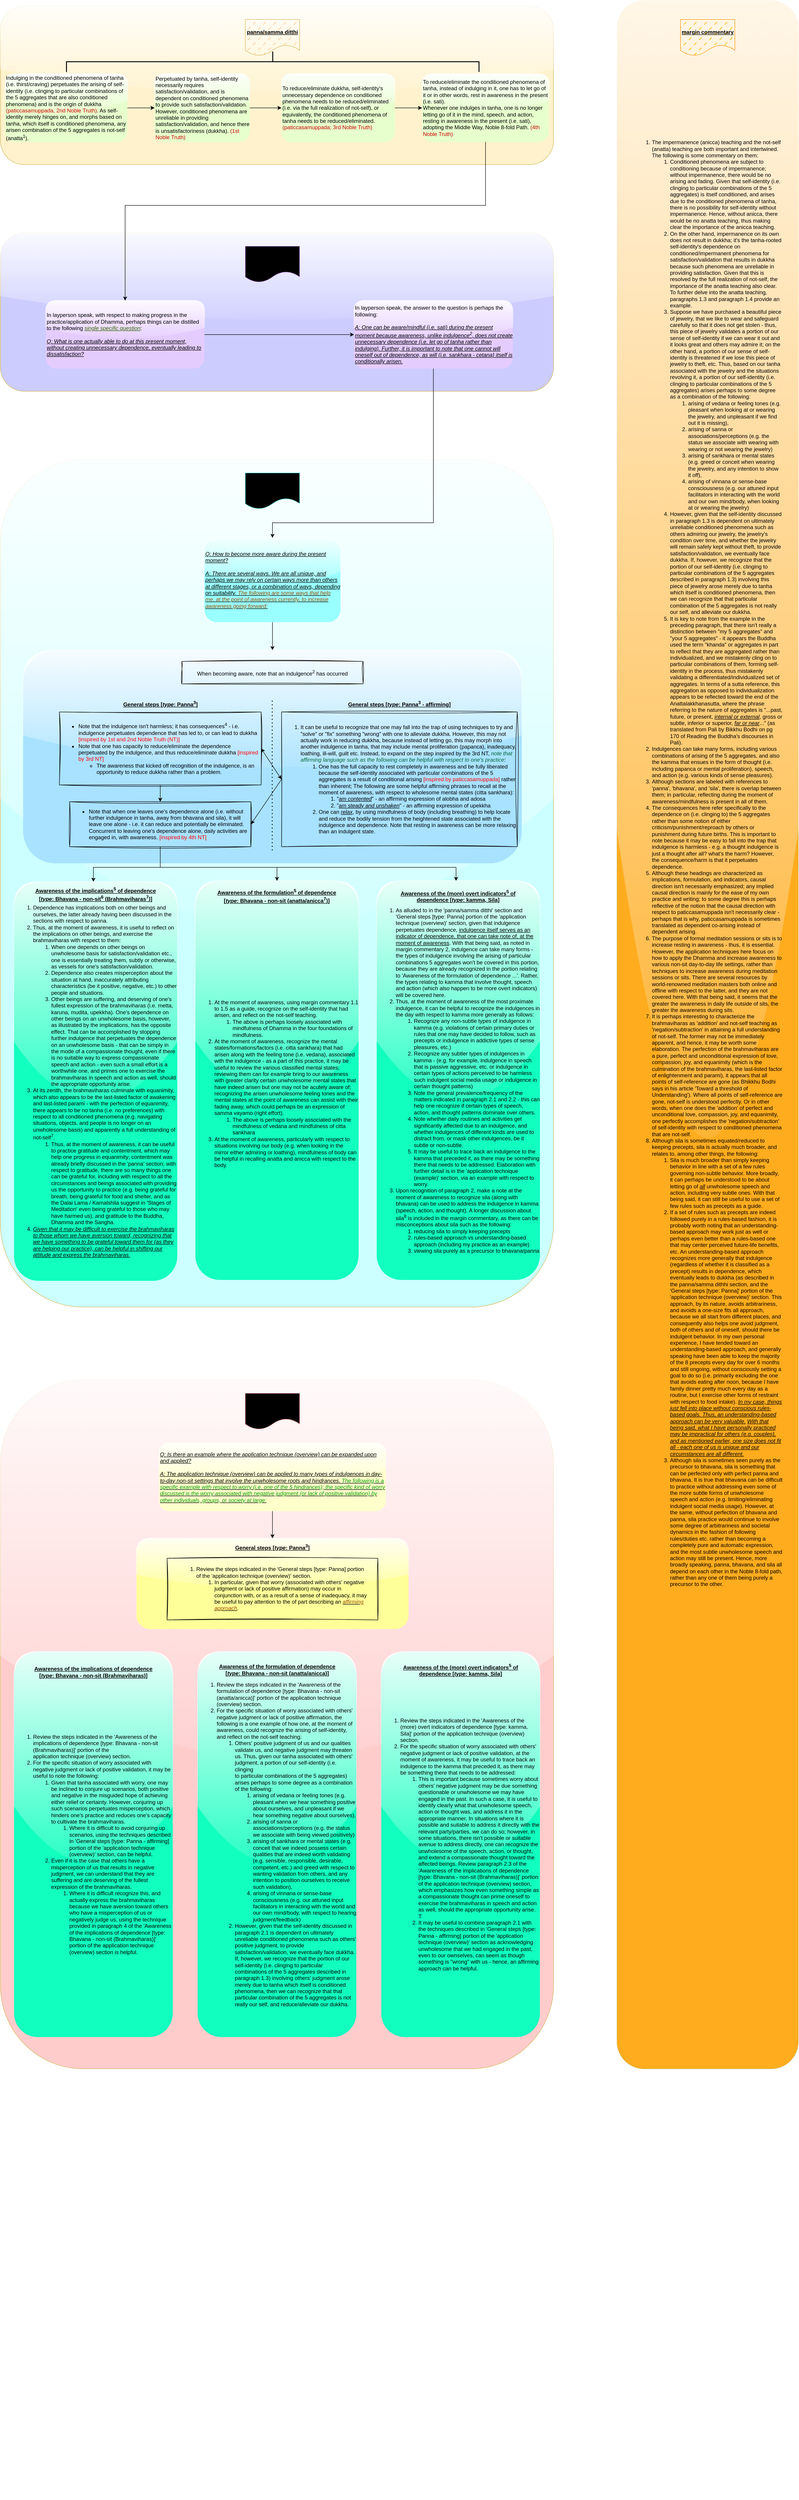 <mxfile version="26.0.16">
  <diagram name="Page-1" id="TuVlbN-ZKWJk66FvhOgv">
    <mxGraphModel dx="1346" dy="781" grid="1" gridSize="10" guides="1" tooltips="1" connect="1" arrows="1" fold="1" page="1" pageScale="1" pageWidth="1100" pageHeight="850" math="0" shadow="0">
      <root>
        <mxCell id="0" />
        <mxCell id="1" parent="0" />
        <mxCell id="vZPkmDc1HkCrlw_ce-yA-17" value="" style="group;fillColor=#fff2cc;strokeColor=#d6b656;rounded=1;glass=1;shadow=0;container=0;" parent="1" vertex="1" connectable="0">
          <mxGeometry y="50" width="1220" height="350" as="geometry" />
        </mxCell>
        <mxCell id="dFAU1SVFYO0GLhLQqhiY-29" value="" style="strokeWidth=2;html=1;shape=mxgraph.flowchart.annotation_2;align=left;labelPosition=right;pointerEvents=1;rotation=90;" parent="1" vertex="1">
          <mxGeometry x="578.13" y="-281.87" width="45" height="910" as="geometry" />
        </mxCell>
        <mxCell id="dFAU1SVFYO0GLhLQqhiY-46" value="&lt;b&gt;&lt;u&gt;panna/samma ditthi&lt;/u&gt;&lt;/b&gt;" style="shape=document;whiteSpace=wrap;html=1;boundedLbl=1;fillColor=#FFCC99;gradientColor=none;strokeColor=#d6b656;shadow=0;fillStyle=dashed;" parent="1" vertex="1">
          <mxGeometry x="540" y="80" width="120" height="80" as="geometry" />
        </mxCell>
        <mxCell id="dFAU1SVFYO0GLhLQqhiY-47" value="" style="group;fillColor=#CCCCFF;strokeColor=#d6b656;rounded=1;glass=1;shadow=0;container=0;" parent="1" vertex="1" connectable="0">
          <mxGeometry y="550" width="1220" height="350" as="geometry" />
        </mxCell>
        <mxCell id="dFAU1SVFYO0GLhLQqhiY-51" value="&lt;div&gt;&lt;b&gt;&lt;u&gt;application (overview)&lt;/u&gt;&lt;/b&gt;&lt;/div&gt;" style="shape=document;whiteSpace=wrap;html=1;boundedLbl=1;fillColor=light-dark(#E5CCFF,#5E3206);gradientColor=none;strokeColor=light-dark(#CC99FF,#6D5100);shadow=0;fillStyle=dashed;" parent="1" vertex="1">
          <mxGeometry x="540" y="580" width="120" height="80" as="geometry" />
        </mxCell>
        <mxCell id="dFAU1SVFYO0GLhLQqhiY-60" style="edgeStyle=orthogonalEdgeStyle;rounded=0;orthogonalLoop=1;jettySize=auto;html=1;entryX=0;entryY=0.5;entryDx=0;entryDy=0;" parent="1" source="dFAU1SVFYO0GLhLQqhiY-52" target="dFAU1SVFYO0GLhLQqhiY-53" edge="1">
          <mxGeometry relative="1" as="geometry" />
        </mxCell>
        <mxCell id="dFAU1SVFYO0GLhLQqhiY-52" value="&lt;div&gt;In layperson speak, with respect to making progress in the practice/application of Dhamma, perhaps things can be distilled to the following &lt;span style=&quot;color: rgb(51, 102, 0);&quot;&gt;&lt;u&gt;&lt;i&gt;single specific question&lt;/i&gt;&lt;/u&gt;&lt;/span&gt;: &lt;br&gt;&lt;/div&gt;&lt;div&gt;&lt;br&gt;&lt;/div&gt;&lt;u&gt;&lt;i&gt;Q: What is one actually able to do at this present moment, without creating unnecessary dependence, eventually leading to dissatisfaction?&lt;/i&gt;&lt;/u&gt;" style="rounded=1;whiteSpace=wrap;html=1;align=left;fillColor=light-dark(#E5CCFF,var(--ge-dark-color, #121212));glass=1;dashed=1;dashPattern=12 12;strokeColor=none;" parent="1" vertex="1">
          <mxGeometry x="100" y="700" width="350" height="150" as="geometry" />
        </mxCell>
        <mxCell id="dFAU1SVFYO0GLhLQqhiY-53" value="&lt;div&gt;In layperson speak, the answer to the question is perhaps the following: &lt;br&gt;&lt;/div&gt;&lt;div&gt;&lt;br&gt;&lt;/div&gt;&lt;u&gt;&lt;i&gt;A: One can be aware/mindful (i.e. sati) during the present moment because awareness, unlike indulgence&lt;sup&gt;2&lt;/sup&gt;, does not create unnecessary dependence (i.e. let go of tanha rather than indulging). Further, it is important to note that one cannot will oneself out of dependence, as will (i.e. sankhara - cetana) itself is conditionally arisen. &lt;br&gt;&lt;/i&gt;&lt;/u&gt;" style="rounded=1;whiteSpace=wrap;html=1;align=left;fillColor=light-dark(#E5CCFF,var(--ge-dark-color, #121212));glass=1;dashed=1;dashPattern=12 12;strokeColor=none;" parent="1" vertex="1">
          <mxGeometry x="780" y="700" width="350" height="150" as="geometry" />
        </mxCell>
        <mxCell id="dFAU1SVFYO0GLhLQqhiY-114" value="&#xa;&#xa;&#xa;&#xa;&#xa;&#xa;&#xa;&#xa;&#xa;" style="group;fillColor=#FFAC1E;strokeColor=#d6b656;rounded=1;glass=1;shadow=0;container=0;align=left;whiteSpace=wrap;" parent="1" vertex="1" connectable="0">
          <mxGeometry x="1360" y="38" width="400" height="4562" as="geometry" />
        </mxCell>
        <mxCell id="dFAU1SVFYO0GLhLQqhiY-115" value="&lt;b&gt;&lt;u&gt;margin commentary&lt;/u&gt;&lt;/b&gt;" style="shape=document;whiteSpace=wrap;html=1;boundedLbl=1;fillColor=#FFBC05;gradientColor=none;strokeColor=#FF9307;shadow=0;fillStyle=dashed;" parent="1" vertex="1">
          <mxGeometry x="1500" y="80" width="120" height="80" as="geometry" />
        </mxCell>
        <mxCell id="dFAU1SVFYO0GLhLQqhiY-116" value="&lt;ol&gt;&lt;li&gt;The impermanence (anicca) teaching and the not-self (anatta) teaching are both important and intertwined. The following is some commentary on them:&lt;/li&gt;&lt;ol&gt;&lt;li&gt;Conditioned phenomena are subject to conditioning because of impermanence; without impermanence, there would be no arising and fading. Given that self-identity (i.e. clinging to particular combinations of the 5 aggregates) is itself conditioned, and arises due to the conditioned phenomena of tanha, there is no possibility for self-identity without impermanence. Hence, without anicca, there would be no anatta teaching, thus making clear the importance of the anicca teaching.&amp;nbsp;&lt;/li&gt;&lt;li&gt;On the other hand, impermanence on its own does not result in dukkha; it&#39;s the tanha-rooted self-identity&#39;s dependence on conditioned/impermanent phenomena for satisfaction/validation that results in dukkha because such phenomena are unreliable in providing satisfaction. Given that this is resolved by the full realization of not-self, the importance of the anatta teaching also clear. To further delve into the anatta teaching, paragraphs 1.3 and paragraph 1.4 provide an example.&lt;/li&gt;&lt;li&gt;Suppose we have purchased a beautiful piece of jewelry, that we like to wear and safeguard carefully so that it does not get stolen - thus, this piece of jewelry validates a portion of our sense of self-identity if we can wear it out and it looks great and others may admire it; on the other hand, a portion of our sense of self-identity is threatened if we lose this piece of jewelry to theft, etc. Thus, based on our tanha associated with the jewelry and the situations revolving it, a portion of our self-identity (i.e. clinging to particular combinations of the 5 aggregates) arises perhaps to some degree as a combination of the following:&amp;nbsp;&lt;/li&gt;&lt;ol&gt;&lt;li&gt;arising of vedana or feeling tones (e.g. pleasant when looking at or wearing the jewelry, and unpleasant if we find out it is missing),&amp;nbsp;&lt;/li&gt;&lt;li&gt;arising of sanna or associations/perceptions (e.g. the status we associate with wearing with wearing or not wearing the jewelry)&lt;/li&gt;&lt;li&gt;arising of sankhara or mental states (e.g. greed or conceit when wearing the jewelry, and any intention to show it off),&amp;nbsp;&lt;/li&gt;&lt;li&gt;arising of vinnana or sense-base consciousness (e.g. our attuned input facilitators in interacting with the world and our own mind/body, when looking at or wearing the jewelry)&amp;nbsp;&lt;/li&gt;&lt;/ol&gt;&lt;li&gt;However, given that the self-identity discussed in paragraph 1.3 is dependent on ultimately unreliable conditioned phenomena such as others admiring our jewelry, the jewelry&#39;s condition over time, and whether the jewelry will remain safely kept without theft, to provide satisfaction/validation, we eventually face dukkha. If, however, we recognize that the portion of our self-identity (i.e. clinging to particular combinations of the 5 aggregates described in paragraph 1.3) involving this piece of jewelry arose merely due to tanha which itself is conditioned phenomena, then we can recognize that that particular combination of the 5 aggregates is not really our self, and alleviate our dukkha. &lt;br&gt;&lt;/li&gt;&lt;li&gt;It is key to note from the example in the preceding paragraph, that there isn&#39;t really a distinction between &quot;my 5 aggregates&quot; and &quot;your 5 aggregates&quot; - it appears the Buddha used the term &quot;khanda&quot; or aggregates in part to reflect that they are aggregated rather than individualized, and we mistakenly cling on to particular combinations of them, forming self-identity in the process, thus mistakenly validating a differentiated/individualized set of aggregates. In terms of a sutta reference, this aggregation as opposed to individualization appears to be reflected toward the end of the Anattalakkhanasutta, where the phrase referring to the nature of aggregates is &quot;...past, future, or present, &lt;u&gt;&lt;i&gt;internal or external&lt;/i&gt;&lt;/u&gt;, gross or subtle, inferior or superior, &lt;u&gt;&lt;i&gt;far or near&lt;/i&gt;&lt;/u&gt;...&quot; (as translated from Pali by Bikkhu Bodhi on pg 170 of Reading the Buddha&#39;s discourses in Pali).&amp;nbsp; &lt;span style=&quot;color: rgb(255, 51, 51);&quot;&gt;&lt;br&gt;&lt;/span&gt;&lt;/li&gt;&lt;/ol&gt;&lt;li&gt;Indulgences can take many forms, including various combinations of arising of the 5 aggregates, and also the kamma that ensues in the form of thought (i.e. including papanca or mental proliferation), speech, and action (e.g. various kinds of sense pleasures). &amp;nbsp; &lt;br&gt;&lt;/li&gt;&lt;li&gt;Although sections are labeled with references to &#39;panna&#39;, &#39;bhavana&#39;, and &#39;sila&#39;, there is overlap between them; in particular, reflecting during the moment of awareness/mindfulness is present in all of them. &lt;br&gt;&lt;/li&gt;&lt;li&gt;The consequences here refer specifically to the dependence on (i.e. clinging to) the 5 aggregates rather than some notion of either criticism/punishment/reproach by others or punishment during future births. This is important to note because it may be easy to fall into the trap that indulgence is harmless - e.g. a thought indulgence is just a thought after all? what&#39;s the harm? However, the consequence/harm is that it perpetuates dependence.&lt;/li&gt;&lt;li&gt;Although these headings are characterized as implications, formulation, and indicators, causal direction isn&#39;t necessarily emphasized; any implied causal direction is mainly for the ease of my own practice and writing; to some degree this is perhaps reflective of the notion that the causal direction with respect to paticcasamuppada isn&#39;t necessarily clear - perhaps that is why,&amp;nbsp;paticcasamuppada is sometimes translated as dependent co-arising instead of dependent arising. &amp;nbsp; &lt;br&gt;&lt;/li&gt;&lt;li&gt;The purpose of formal meditation sessions or sits is to increase resting in awareness - thus, it is essential. However, the application techniques here focus on how to apply the Dhamma and increase awareness to various non-sit day-to-day life settings, rather than techniques to increase awareness during meditation sessions or sits. There are several resources by world-renowned meditation masters both online and offline with respect to the latter, and they are not covered here. With that being said, it seems that the greater the awareness in daily life outside of sits, the greater the awareness during sits.&lt;/li&gt;&lt;li&gt;It is perhaps interesting to characterize the brahmaviharas as &#39;addition&#39; and not-self teaching as &#39;negation/subtraction&#39; in attaining a full understanding of not-self. The former may not be immediately apparent, and hence, it may be worth some elaboration. The perfection of the brahmaviharas are a pure, perfect and unconditional expression of love, compassion, joy, and equanimity (which is the culmination of the brahmaviharas, the last-listed factor of enlightenment and parami), it appears that all points of self-reference are gone (as Bhikkhu Bodhi says in his article &#39;Toward a threshold of Understanding&#39;). Where all points of self-reference are gone, not-self is understood perfectly. Or in other words, when one does the &#39;addition&#39; of perfect and unconditional love, compassion, joy, and equanimity, one perfectly accomplishes the &#39;negation/subtraction&#39; of self-identity with respect to conditioned phenomena that are not-self.&lt;/li&gt;&lt;li&gt;Although sila is sometimes equated/reduced to keeping precepts, sila is actually much broader, and relates to, among other things, the following:&lt;/li&gt;&lt;ol&gt;&lt;li&gt;Sila is much broader than simply keeping behavior in line with a set of a few rules governing non-subtle behavior. More broadly, it can perhaps be understood to be about letting go of &lt;u&gt;&lt;i&gt;all&lt;/i&gt;&lt;/u&gt; unwholesome speech and action, including very subtle ones. With that being said, it can still be useful to use a set of few rules such as precepts as a guide.&lt;/li&gt;&lt;li&gt;If a set of rules such as precepts are indeed followed purely in a rules-based fashion, it is probably worth noting that an understanding-based approach may work just as well or perhaps even better than a rules-based one that may center perceived future-life benefits, etc. An understanding-based approach recognizes more generally that indulgence (regardless of whether it is classified as a precept) results in dependence, which eventually leads to dukkha (as described in the panna/samma dithhi section, and the &#39;General steps [type: Panna]&#39; portion of the &#39;application technique (overview)&#39; section. This approach, by its nature, avoids arbitrariness, and avoids a one-size fits all approach, because we all start from different places, and consequently also helps one avoid judgment, both of others and of oneself, should there be indulgent behavior. In my own personal experience, I have tended toward an understanding-based approach, and generally speaking have been able to keep the majority of the 8 precepts&amp;nbsp;every day for over 6 months and still ongoing, without consciously setting a goal to do so (i.e. primarily excluding the one that avoids eating after noon, because I have family dinner pretty much every day as a routine, but I exercise other forms of restraint with respect to food intake). &lt;u&gt;&lt;i&gt;In my case, things just fell into place without conscious rules-based goals. Thus, an understanding-based approach can be very valuable.&lt;/i&gt;&lt;/u&gt; &lt;u&gt;&lt;i&gt;With that being said, what I have personally practiced may be impractical for others (e.g. couples), and as mentioned earlier, one size does not fit all - each one of us is unique and our circumstances are all different.&lt;/i&gt;&lt;/u&gt; &lt;br&gt;&lt;/li&gt;&lt;li&gt;Although sila is sometimes seen purely as the precursor to bhavana, sila is something that can be perfected only with perfect panna and bhavana. It is true that bhavana can be difficult to practice without addressing even some of the more subtle forms of unwholesome speech and action (e.g. limiting/eliminating indulgent social media usage). However, at the same, without perfection of bhavana and panna, sila practice would continue to involve some degree of arbitrariness and societal dynamics in the fashion of following rules/duties etc. rather than becoming a completely pure and automatic expression, and the most subtle unwholesome speech and action may still be present. Hence, more broadly speaking, panna, bhavana, and sila all depend on each other in the Noble 8-fold path, rather than any one of them being purely a precursor to the other.&lt;/li&gt;&lt;/ol&gt;&lt;/ol&gt;" style="text;html=1;align=left;verticalAlign=middle;whiteSpace=wrap;rounded=0;" parent="1" vertex="1">
          <mxGeometry x="1395" y="171" width="330" height="3539" as="geometry" />
        </mxCell>
        <mxCell id="dFAU1SVFYO0GLhLQqhiY-117" value="" style="group" parent="1" vertex="1" connectable="0">
          <mxGeometry y="1050" width="1220" height="1870" as="geometry" />
        </mxCell>
        <mxCell id="dFAU1SVFYO0GLhLQqhiY-61" value="" style="group;fillColor=#CCFFFF;strokeColor=#d6b656;rounded=1;glass=1;shadow=0;container=0;" parent="dFAU1SVFYO0GLhLQqhiY-117" vertex="1" connectable="0">
          <mxGeometry width="1220" height="1870.0" as="geometry" />
        </mxCell>
        <mxCell id="dFAU1SVFYO0GLhLQqhiY-62" value="&lt;div&gt;&lt;b&gt;&lt;u&gt;application technique (overview)&lt;/u&gt;&lt;/b&gt;&lt;/div&gt;" style="shape=document;whiteSpace=wrap;html=1;boundedLbl=1;fillColor=light-dark(#99FFFF,#5E3206);gradientColor=none;strokeColor=light-dark(#66FFFF,#6D5100);shadow=0;fillStyle=dashed;" parent="dFAU1SVFYO0GLhLQqhiY-117" vertex="1">
          <mxGeometry x="540" y="30" width="120" height="80" as="geometry" />
        </mxCell>
        <mxCell id="dFAU1SVFYO0GLhLQqhiY-76" value="&lt;div&gt;&lt;u&gt;&lt;i&gt;Q: How to become more aware during the present moment?&lt;/i&gt;&lt;/u&gt;&lt;/div&gt;&lt;div&gt;&lt;br&gt;&lt;/div&gt;&lt;u&gt;&lt;i&gt;A: There are several ways. We are all unique, and perhaps we may rely on certain ways more than others at different stages, or a combination of ways, depending on suitability. &lt;span style=&quot;color: rgb(153, 76, 0);&quot;&gt;The following are some ways that help me, at the point of awareness currently, to increase awareness going forward:&lt;/span&gt;&lt;/i&gt;&lt;/u&gt;" style="rounded=1;whiteSpace=wrap;html=1;align=left;fillColor=light-dark(#99FFFF,var(--ge-dark-color, #121212));glass=1;dashed=1;dashPattern=12 12;strokeColor=none;" parent="dFAU1SVFYO0GLhLQqhiY-117" vertex="1">
          <mxGeometry x="450" y="173.377" width="300" height="185.762" as="geometry" />
        </mxCell>
        <mxCell id="dFAU1SVFYO0GLhLQqhiY-108" value="" style="group" parent="dFAU1SVFYO0GLhLQqhiY-117" vertex="1" connectable="0">
          <mxGeometry x="430" y="930" width="360" height="880" as="geometry" />
        </mxCell>
        <mxCell id="dFAU1SVFYO0GLhLQqhiY-109" value="&lt;div&gt;&lt;br&gt;&lt;ol&gt;&lt;li&gt;At the moment of awareness, using margin commentary 1.1 to 1.5 as a guide, recognize on the self-identity that had arisen, and reflect on the not-self teaching.&lt;/li&gt;&lt;ol&gt;&lt;li&gt;The above is perhaps loosely associated with mindfulness of Dhamma in the four foundations of mindfulness.&lt;/li&gt;&lt;/ol&gt;&lt;li&gt;At the moment of awareness, recognize the mental states/formations/factors (i.e. citta sankhara) that had arisen along with the feeling tone (i.e. vedana), associated with the indulgence - as a part of this practice, it may be useful to review the various classified mental states; reviewing them can for example bring to our awareness with greater clarity certain unwholesome mental states that have indeed arisen but one may not be acutely aware of; recognizing the arisen unwholesome feeling tones and the mental states at the point of awareness can assist with their fading away, which could perhaps be an expression of samma vayamo (right effort).&amp;nbsp;&lt;/li&gt;&lt;ol&gt;&lt;li&gt;The above is perhaps loosely associated with the mindfulness of vedana and mindfulness of citta sankhara&lt;/li&gt;&lt;/ol&gt;&lt;li&gt;At the moment of awareness, particularly with respect to situations involving our body (e.g. when looking in the mirror either admiring or loathing), mindfulness of body can be helpful in recalling anatta and anicca with respect to the body.&lt;/li&gt;&lt;/ol&gt;&lt;/div&gt;" style="rounded=1;whiteSpace=wrap;html=1;align=left;fillColor=light-dark(#11FFBF,var(--ge-dark-color, #121212));glass=1;dashed=1;dashPattern=12 12;strokeColor=none;" parent="dFAU1SVFYO0GLhLQqhiY-108" vertex="1">
          <mxGeometry width="360.0" height="880" as="geometry" />
        </mxCell>
        <mxCell id="dFAU1SVFYO0GLhLQqhiY-110" value="&lt;div align=&quot;center&quot;&gt;&lt;b&gt;&lt;u&gt;Awareness of the formulation&lt;sup&gt;5&lt;/sup&gt; of dependence&lt;/u&gt;&lt;/b&gt;&lt;/div&gt;&lt;div align=&quot;center&quot;&gt;&lt;b&gt;&lt;u&gt;[&lt;i&gt;type&lt;/i&gt;: Bhavana - non-sit (anatta/anicca&lt;sup&gt;7&lt;/sup&gt;)]&lt;/u&gt;&lt;/b&gt;&lt;/div&gt;" style="text;html=1;align=center;verticalAlign=middle;whiteSpace=wrap;rounded=0;" parent="dFAU1SVFYO0GLhLQqhiY-108" vertex="1">
          <mxGeometry x="43.418" width="273.155" height="66.0" as="geometry" />
        </mxCell>
        <mxCell id="dFAU1SVFYO0GLhLQqhiY-98" style="edgeStyle=orthogonalEdgeStyle;rounded=0;orthogonalLoop=1;jettySize=auto;html=1;entryX=0.5;entryY=0;entryDx=0;entryDy=0;" parent="dFAU1SVFYO0GLhLQqhiY-117" source="dFAU1SVFYO0GLhLQqhiY-76" target="dFAU1SVFYO0GLhLQqhiY-81" edge="1">
          <mxGeometry relative="1" as="geometry" />
        </mxCell>
        <mxCell id="dFAU1SVFYO0GLhLQqhiY-81" value="&lt;div&gt;&lt;br&gt;&lt;/div&gt;&lt;div&gt;&lt;br&gt;&lt;/div&gt;&lt;div align=&quot;center&quot;&gt;&lt;br&gt;&lt;/div&gt;&lt;div&gt;&lt;br&gt;&lt;/div&gt;&lt;div&gt;&lt;br&gt;&lt;/div&gt;" style="rounded=1;whiteSpace=wrap;html=1;align=left;fillColor=light-dark(#A8E2FF,var(--ge-dark-color, #121212));glass=1;dashed=1;dashPattern=12 12;strokeColor=none;" parent="dFAU1SVFYO0GLhLQqhiY-117" vertex="1">
          <mxGeometry x="50" y="421.06" width="1100" height="470" as="geometry" />
        </mxCell>
        <mxCell id="dFAU1SVFYO0GLhLQqhiY-93" value="&lt;div align=&quot;center&quot;&gt;When becoming aware, note that an indulgence&lt;sup&gt;2&lt;/sup&gt; has occurred&lt;/div&gt;" style="rounded=0;whiteSpace=wrap;html=1;fillColor=none;gradientColor=none;glass=0;sketch=1;curveFitting=1;jiggle=2;align=center;" parent="dFAU1SVFYO0GLhLQqhiY-117" vertex="1">
          <mxGeometry x="400" y="445.828" width="400" height="49.536" as="geometry" />
        </mxCell>
        <mxCell id="dFAU1SVFYO0GLhLQqhiY-151" style="edgeStyle=orthogonalEdgeStyle;rounded=0;orthogonalLoop=1;jettySize=auto;html=1;" parent="dFAU1SVFYO0GLhLQqhiY-117" source="dFAU1SVFYO0GLhLQqhiY-94" target="dFAU1SVFYO0GLhLQqhiY-84" edge="1">
          <mxGeometry relative="1" as="geometry">
            <Array as="points">
              <mxPoint x="353" y="900" />
              <mxPoint x="205" y="900" />
            </Array>
          </mxGeometry>
        </mxCell>
        <mxCell id="dFAU1SVFYO0GLhLQqhiY-159" style="edgeStyle=orthogonalEdgeStyle;rounded=0;orthogonalLoop=1;jettySize=auto;html=1;" parent="dFAU1SVFYO0GLhLQqhiY-117" source="dFAU1SVFYO0GLhLQqhiY-94" target="dFAU1SVFYO0GLhLQqhiY-109" edge="1">
          <mxGeometry relative="1" as="geometry">
            <Array as="points">
              <mxPoint x="353" y="900" />
              <mxPoint x="610" y="900" />
            </Array>
          </mxGeometry>
        </mxCell>
        <mxCell id="R_Yq7bSZIYQy-dywGom7-4" style="edgeStyle=orthogonalEdgeStyle;rounded=0;orthogonalLoop=1;jettySize=auto;html=1;exitX=0.5;exitY=1;exitDx=0;exitDy=0;" edge="1" parent="dFAU1SVFYO0GLhLQqhiY-117" source="dFAU1SVFYO0GLhLQqhiY-94" target="R_Yq7bSZIYQy-dywGom7-2">
          <mxGeometry relative="1" as="geometry">
            <Array as="points">
              <mxPoint x="353" y="900" />
              <mxPoint x="1005" y="900" />
            </Array>
          </mxGeometry>
        </mxCell>
        <mxCell id="dFAU1SVFYO0GLhLQqhiY-94" value="&lt;div align=&quot;left&quot;&gt;&lt;ul&gt;&lt;li&gt;Note that when one leaves one&#39;s dependence alone (i.e. without further indulgence in tanha, away from bhavana and sila), it will leave one alone - i.e. it can reduce and potentially be eliminated. Concurrent to leaving one&#39;s dependence alone, daily activities are engaged in, with awareness. &lt;span style=&quot;color: rgb(255, 0, 0);&quot;&gt;[inspired by 4th NT]&lt;/span&gt;&lt;/li&gt;&lt;/ul&gt;&lt;/div&gt;" style="rounded=0;whiteSpace=wrap;html=1;align=left;fillColor=none;sketch=1;curveFitting=1;jiggle=2;" parent="dFAU1SVFYO0GLhLQqhiY-117" vertex="1">
          <mxGeometry x="152.5" y="755.43" width="400" height="99.073" as="geometry" />
        </mxCell>
        <mxCell id="dFAU1SVFYO0GLhLQqhiY-97" value="&lt;u&gt;&lt;b&gt;General steps [&lt;i&gt;type&lt;/i&gt;: &lt;/b&gt;&lt;/u&gt;&lt;u&gt;&lt;b&gt;Panna&lt;sup&gt;3&lt;/sup&gt;] &lt;/b&gt;&lt;/u&gt;" style="text;html=1;align=center;verticalAlign=middle;whiteSpace=wrap;rounded=0;" parent="dFAU1SVFYO0GLhLQqhiY-117" vertex="1">
          <mxGeometry x="222.5" y="520.132" width="260" height="37.152" as="geometry" />
        </mxCell>
        <mxCell id="dFAU1SVFYO0GLhLQqhiY-147" value="" style="edgeStyle=orthogonalEdgeStyle;rounded=0;orthogonalLoop=1;jettySize=auto;html=1;" parent="dFAU1SVFYO0GLhLQqhiY-117" source="dFAU1SVFYO0GLhLQqhiY-144" target="dFAU1SVFYO0GLhLQqhiY-94" edge="1">
          <mxGeometry relative="1" as="geometry" />
        </mxCell>
        <mxCell id="dFAU1SVFYO0GLhLQqhiY-144" value="&lt;ul&gt;&lt;li&gt;Note that the indulgence isn&#39;t harmless; it has consequences&lt;sup&gt;4&lt;/sup&gt; - i.e. indulgence perpetuates dependence that has led to, or can lead to dukkha &lt;span style=&quot;color: rgb(255, 0, 0);&quot;&gt;[inspired by 1st and 2nd Noble Truth (NT)]&lt;/span&gt; &lt;/li&gt;&lt;li&gt;Note that one has capacity to reduce/eliminate the dependence perpetuated by the indulgence, and thus reduce/eliminate dukkha &lt;span style=&quot;color: rgb(255, 0, 0);&quot;&gt;[inspired by 3rd NT]&lt;/span&gt;&lt;/li&gt;&lt;ul&gt;&lt;li&gt;&lt;span style=&quot;color: rgb(255, 0, 0);&quot;&gt;&lt;/span&gt;The awareness that kicked off recognition of the indulgence, is an opportunity to reduce dukkha rather than a problem.&lt;/li&gt;&lt;/ul&gt;&lt;/ul&gt;" style="rounded=0;whiteSpace=wrap;html=1;fillColor=none;gradientColor=none;glass=0;sketch=1;curveFitting=1;jiggle=2;align=left;" parent="dFAU1SVFYO0GLhLQqhiY-117" vertex="1">
          <mxGeometry x="130" y="557.285" width="445" height="160.993" as="geometry" />
        </mxCell>
        <mxCell id="dFAU1SVFYO0GLhLQqhiY-145" value="" style="endArrow=none;dashed=1;html=1;dashPattern=1 3;strokeWidth=2;rounded=0;" parent="dFAU1SVFYO0GLhLQqhiY-117" edge="1">
          <mxGeometry width="50" height="50" relative="1" as="geometry">
            <mxPoint x="599.5" y="532.517" as="sourcePoint" />
            <mxPoint x="599.5" y="866.887" as="targetPoint" />
          </mxGeometry>
        </mxCell>
        <mxCell id="dFAU1SVFYO0GLhLQqhiY-148" value="&lt;u&gt;&lt;b&gt;General steps [&lt;i&gt;type&lt;/i&gt;: &lt;/b&gt;&lt;/u&gt;&lt;u&gt;&lt;b&gt;Panna&lt;sup&gt;3&lt;/sup&gt; - affirming] &lt;/b&gt;&lt;/u&gt;" style="text;html=1;align=center;verticalAlign=middle;whiteSpace=wrap;rounded=0;" parent="dFAU1SVFYO0GLhLQqhiY-117" vertex="1">
          <mxGeometry x="750" y="520.132" width="260" height="37.152" as="geometry" />
        </mxCell>
        <mxCell id="dFAU1SVFYO0GLhLQqhiY-149" value="&lt;ol&gt;&lt;li&gt;It can be useful to recognize that one may fall into the trap of using techniques to try and &quot;solve&quot; or &quot;fix&quot; something &quot;wrong&quot; with one to alleviate dukkha. However, this may not actually work in reducing dukkha, because instead of letting go, this may morph into another indulgence in tanha, that may include mental proliferation (papanca), inadequacy, loathing, ill-will, guilt etc. Instead, to expand on the step inspired by the 3rd NT, &lt;span style=&quot;color: rgb(0, 102, 51);&quot;&gt;&lt;i&gt;note that affirming language such as the following can be helpful with respect to one&#39;s practice&lt;/i&gt;&lt;/span&gt;:&lt;/li&gt;&lt;ol&gt;&lt;li&gt;One has the full capacity to rest completely in awareness and be fully liberated because the self-identity associated with particular combinations of the 5 aggregates is a result of conditional arising &lt;span style=&quot;color: rgb(255, 0, 0);&quot;&gt;[inspired by paticcasamuppada]&lt;/span&gt; rather than inherent; The following are some helpful affirming phrases to recall at the moment of awareness, with respect to wholesome mental states (citta sankhara):&lt;/li&gt;&lt;ol&gt;&lt;li&gt;&quot;&lt;u&gt;&lt;i&gt;am contented&lt;/i&gt;&lt;/u&gt;&quot; - an affirming expression of alobha and adosa&lt;/li&gt;&lt;li&gt;&quot;&lt;u&gt;&lt;i&gt;am steady and unshaken&lt;/i&gt;&lt;/u&gt;&quot; - an affirming expression of upekkha&lt;/li&gt;&lt;/ol&gt;&lt;li&gt;One can &lt;u&gt;&lt;i&gt;relax&lt;/i&gt;&lt;/u&gt;, by using mindfulness of body (including breathing) to help locate and reduce the bodily tension from the heightened state associated with the indulgence and dependence. Note that resting in awareness can be more relaxing than an indulgent state.&lt;/li&gt;&lt;/ol&gt;&lt;/ol&gt;" style="rounded=0;whiteSpace=wrap;html=1;align=left;fillColor=none;sketch=1;curveFitting=1;jiggle=2;" parent="dFAU1SVFYO0GLhLQqhiY-117" vertex="1">
          <mxGeometry x="620" y="557.285" width="520" height="297.219" as="geometry" />
        </mxCell>
        <mxCell id="dFAU1SVFYO0GLhLQqhiY-154" value="" style="endArrow=classic;startArrow=classic;html=1;rounded=0;exitX=1;exitY=0.5;exitDx=0;exitDy=0;entryX=0;entryY=0.5;entryDx=0;entryDy=0;" parent="dFAU1SVFYO0GLhLQqhiY-117" source="dFAU1SVFYO0GLhLQqhiY-144" target="dFAU1SVFYO0GLhLQqhiY-149" edge="1">
          <mxGeometry width="50" height="50" relative="1" as="geometry">
            <mxPoint x="630" y="804.967" as="sourcePoint" />
            <mxPoint x="680" y="743.046" as="targetPoint" />
          </mxGeometry>
        </mxCell>
        <mxCell id="dFAU1SVFYO0GLhLQqhiY-157" value="" style="endArrow=classic;html=1;rounded=0;entryX=1;entryY=0.5;entryDx=0;entryDy=0;exitX=0;exitY=0.5;exitDx=0;exitDy=0;" parent="dFAU1SVFYO0GLhLQqhiY-117" source="dFAU1SVFYO0GLhLQqhiY-149" target="dFAU1SVFYO0GLhLQqhiY-94" edge="1">
          <mxGeometry width="50" height="50" relative="1" as="geometry">
            <mxPoint x="630" y="804.967" as="sourcePoint" />
            <mxPoint x="680" y="743.046" as="targetPoint" />
          </mxGeometry>
        </mxCell>
        <mxCell id="dFAU1SVFYO0GLhLQqhiY-84" value="&lt;div&gt;&lt;ol&gt;&lt;li&gt;Dependence has implications both on other beings and ourselves, the latter already having been discussed in the sections with respect to panna. &lt;br&gt;&lt;/li&gt;&lt;li&gt;Thus, at the moment of awareness, it is useful to reflect on the implications on other beings, and exercise the brahmaviharas with respect to them:&lt;/li&gt;&lt;ol&gt;&lt;li&gt;When one depends on other beings on unwholesome basis for satisfaction/validation etc., one is essentially treating them, subtly or otherwise, as vessels for one&#39;s satisfaction/validation.&lt;/li&gt;&lt;li&gt;Dependence also creates misperception about the situation at hand, inaccurately attributing characteristics (be it positive, negative, etc.) to other people and situations.&lt;/li&gt;&lt;li&gt;Other beings are suffering, and deserving of one&#39;s fullest expression of the brahmaviharas (i.e. metta, karuna, mudita, upekkha). One&#39;s dependence on other beings on an unwholesome basis, however, as illustrated by the implications, has the opposite effect. That can be accomplished by stopping further indulgence that perpetuates the dependence on an unwholesome basis - that can be simply in the mode of a compassionate thought, even if there is no suitable way to express compassionate speech and action - even such a small effort is a worthwhile one, and primes one to exercise the brahmaviharas in speech and action as well, should the appropriate opportunity arise.&lt;/li&gt;&lt;/ol&gt;&lt;li&gt;At its zenith, the brahmaviharas culminate with equanimity, which also appears to be the last-listed factor of awakening and last-listed parami - with the perfection of equanimity, there appears to be no tanha (i.e. no preferences) with respect to all conditioned phenomena (e.g. navigating situations, objects, and people is no longer on an unwholesome basis) and apparently a full understanding of not-self&lt;sup&gt;7&lt;/sup&gt;.&amp;nbsp;&lt;/li&gt;&lt;ol&gt;&lt;li&gt;Thus, at the moment of awareness, it can be useful to practice gratitude and contentment, which may help one progress in equanimity; contentment was already briefly discussed in the &#39;panna&#39; section; with respect to gratitude, there are so many things one can be grateful for, including with respect to all the circumstances and beings associated with providing us the opportunity to practice (e.g. being grateful for &lt;br&gt;breath, being grateful for food and shelter, and as the Dalai Lama / Kamalshila suggest in &#39;Stages of Meditation&#39; even being grateful to those who may have harmed us), and gratitude to the Buddha, Dhamma and the Sangha.&lt;/li&gt;&lt;/ol&gt;&lt;li&gt;&lt;u&gt;&lt;i&gt;Given that it may be difficult to exercise the brahmaviharas to those whom we have aversion toward, recognizing that we have something to be grateful toward them for (as they are helping our practice), can be helpful in shifting our attitude and express the brahmaviharas.&lt;/i&gt;&lt;/u&gt; &lt;br&gt;&lt;/li&gt;&lt;/ol&gt;&lt;/div&gt;" style="rounded=1;whiteSpace=wrap;html=1;align=left;fillColor=light-dark(#11FFBF,var(--ge-dark-color, #121212));glass=1;dashed=1;dashPattern=12 12;strokeColor=none;" parent="dFAU1SVFYO0GLhLQqhiY-117" vertex="1">
          <mxGeometry x="30" y="932" width="360" height="880" as="geometry" />
        </mxCell>
        <mxCell id="dFAU1SVFYO0GLhLQqhiY-105" value="&lt;div align=&quot;center&quot;&gt;&lt;b&gt;&lt;u&gt;Awareness of the implications&lt;sup&gt;5&lt;/sup&gt; of dependence&lt;/u&gt;&lt;/b&gt;&lt;/div&gt;&lt;div align=&quot;center&quot;&gt;&lt;b&gt;&lt;u&gt;[&lt;i&gt;type&lt;/i&gt;: Bhavana - non-sit&lt;sup&gt;6&lt;/sup&gt; (Brahmaviharas&lt;sup&gt;7&lt;/sup&gt;)]&lt;/u&gt;&lt;/b&gt;&lt;/div&gt;" style="text;html=1;align=center;verticalAlign=middle;whiteSpace=wrap;rounded=0;" parent="dFAU1SVFYO0GLhLQqhiY-117" vertex="1">
          <mxGeometry x="57.81" y="928.807" width="304.38" height="61.193" as="geometry" />
        </mxCell>
        <mxCell id="R_Yq7bSZIYQy-dywGom7-1" value="" style="group" vertex="1" connectable="0" parent="dFAU1SVFYO0GLhLQqhiY-117">
          <mxGeometry x="830" y="930" width="360" height="880" as="geometry" />
        </mxCell>
        <mxCell id="R_Yq7bSZIYQy-dywGom7-2" value="&lt;ol&gt;&lt;li&gt;As alluded to in the &#39;panna/samma ditthi&#39; section and &#39;General steps [type: Panna] portion of the &#39;application technique (overview)&#39; section, given that indulgence perpetuates dependence, &lt;u&gt;indulgence itself serves as an indicator of dependence, that one can take note of, at the moment of awareness&lt;/u&gt;. With that being said, as noted in margin commentary 2, indulgence can take many forms - the types of indulgence involving the arising of particular combinations 5 aggregates won&#39;t be covered in this portion, because they are already recognized in the portion relating to &#39;Awareness of the formulation of dependence ...&#39;. Rather, the types relating to kamma that involve thought, speech and action (which also happen to be more overt indicators) will be covered here.&lt;/li&gt;&lt;li&gt;Thus, at the moment of awareness of the most proximate indulgence, it can be helpful to recognize the indulgences in the day with respect to kamma more generally as follows:&lt;/li&gt;&lt;ol&gt;&lt;li&gt;Recognize any non-subtle types of indulgence in kamma (e.g. violations of certain primary duties or rules that one may have decided to follow, such as precepts or indulgence in addictive types of sense pleasures, etc.)&lt;/li&gt;&lt;li&gt;Recognize any subtler types of indulgences in kamma - (e.g. for example, indulgence in speech that is passive aggressive, etc. or indulgence in certain types of actions perceived to be harmless such indulgent social media usage or indulgence in certain thought patterns) &lt;br&gt;&lt;/li&gt;&lt;li&gt;Note the general prevalence/frequency of the matters indicated in paragraph 2.1 and 2.2 - this can help one recognize if certain types of speech, action, and thought patterns dominate over others.&lt;/li&gt;&lt;li&gt;Note whether daily routines and activities get significantly affected due to an indulgence, and whether indulgences of different kinds are used to distract from, or mask other indulgences, be it subtle or non-subtle.&amp;nbsp; &lt;br&gt;&lt;/li&gt;&lt;li&gt;It may be useful to trace back an indulgence to the kamma that preceded it, as there may be something there that needs to be addressed. Elaboration with further detail is in the &#39;application technique (example)&#39; section, via an example with respect to worry. &lt;br&gt;&lt;/li&gt;&lt;/ol&gt;&lt;li&gt;Upon recognition of paragraph 2, make a note at the moment of awareness to recognize sila (along with bhavana) can be used to address the indulgence in kamma (speech, action, and thought). A longer discussion about sila&lt;sup&gt;8&lt;/sup&gt; is included in the margin commentary, as there can be misconceptions about sila such as the following:&lt;/li&gt;&lt;ol&gt;&lt;li&gt;reducing sila to simply keeping precepts&lt;/li&gt;&lt;li&gt;rules-based approach vs understanding-based approach (including my practice as an example)&lt;/li&gt;&lt;li&gt;viewing sila purely as a precursor to bhavana/panna&lt;/li&gt;&lt;/ol&gt;&lt;/ol&gt;" style="rounded=1;whiteSpace=wrap;html=1;align=left;fillColor=light-dark(#11FFBF,var(--ge-dark-color, #121212));glass=1;dashed=1;dashPattern=12 12;strokeColor=none;" vertex="1" parent="R_Yq7bSZIYQy-dywGom7-1">
          <mxGeometry width="360.0" height="880" as="geometry" />
        </mxCell>
        <mxCell id="R_Yq7bSZIYQy-dywGom7-3" value="&lt;div align=&quot;center&quot;&gt;&lt;b&gt;&lt;u&gt;Awareness of the (more) overt indicators&lt;sup&gt;5&lt;/sup&gt; of dependence [&lt;i&gt;type&lt;/i&gt;: kamma, Sila] &lt;br&gt;&lt;/u&gt;&lt;/b&gt;&lt;/div&gt;" style="text;html=1;align=center;verticalAlign=middle;whiteSpace=wrap;rounded=0;" vertex="1" parent="R_Yq7bSZIYQy-dywGom7-1">
          <mxGeometry x="43.418" width="273.155" height="66.0" as="geometry" />
        </mxCell>
        <mxCell id="dFAU1SVFYO0GLhLQqhiY-118" value="" style="group;fillColor=none;glass=1;shadow=0;" parent="1" vertex="1" connectable="0">
          <mxGeometry y="3080" width="1220" height="2470" as="geometry" />
        </mxCell>
        <mxCell id="dFAU1SVFYO0GLhLQqhiY-119" value="" style="group;fillColor=#FFCCCC;strokeColor=#d6b656;rounded=1;glass=1;shadow=0;container=0;" parent="dFAU1SVFYO0GLhLQqhiY-118" vertex="1" connectable="0">
          <mxGeometry width="1220" height="1520" as="geometry" />
        </mxCell>
        <mxCell id="dFAU1SVFYO0GLhLQqhiY-120" value="&lt;div&gt;&lt;b&gt;&lt;u&gt;application technique (example)&lt;/u&gt;&lt;/b&gt;&lt;/div&gt;" style="shape=document;whiteSpace=wrap;html=1;boundedLbl=1;fillColor=light-dark(#FFCCCC,#5E3206);gradientColor=none;strokeColor=light-dark(#FF9999,#6D5100);shadow=0;fillStyle=dashed;" parent="dFAU1SVFYO0GLhLQqhiY-118" vertex="1">
          <mxGeometry x="540" y="30" width="120" height="80" as="geometry" />
        </mxCell>
        <mxCell id="dFAU1SVFYO0GLhLQqhiY-121" value="&lt;div&gt;&lt;u&gt;&lt;i&gt;Q: Is there an example where the application technique (overview) can be expanded upon and applied? &lt;br&gt;&lt;/i&gt;&lt;/u&gt;&lt;/div&gt;&lt;div&gt;&lt;br&gt;&lt;/div&gt;&lt;u&gt;&lt;i&gt;A: The application technique (overview) can be applied to m&lt;/i&gt;&lt;/u&gt;&lt;u&gt;&lt;i&gt;any types of indulgences in day-to-day non-sit settings&lt;/i&gt;&lt;/u&gt;&lt;u&gt;&lt;i&gt; that involve the unwholesome roots and hindrances. &lt;/i&gt;&lt;/u&gt;&lt;u&gt;&lt;i&gt;&lt;span style=&quot;color: rgb(0, 153, 0);&quot;&gt;The following is a specific example with respect to worry (i.e. one of the 5 hindrances); the specific kind of worry discussed is the worry associated with negative judgment (or lack of positive validation) by &lt;br&gt;other individuals, groups, or society at large:&lt;/span&gt;&lt;/i&gt;&lt;/u&gt;" style="rounded=1;whiteSpace=wrap;html=1;align=left;fillColor=light-dark(#FFFFCC,var(--ge-dark-color, #121212));glass=1;dashed=1;dashPattern=12 12;strokeColor=none;" parent="dFAU1SVFYO0GLhLQqhiY-118" vertex="1">
          <mxGeometry x="350" y="140" width="500" height="150" as="geometry" />
        </mxCell>
        <mxCell id="dFAU1SVFYO0GLhLQqhiY-128" value="" style="group" parent="dFAU1SVFYO0GLhLQqhiY-118" vertex="1" connectable="0">
          <mxGeometry x="30" y="600" width="350" height="850" as="geometry" />
        </mxCell>
        <mxCell id="dFAU1SVFYO0GLhLQqhiY-129" value="&lt;div&gt;&lt;ol&gt;&lt;li&gt;Review the steps indicated in the &#39;Awareness of the implications of dependence [type: Bhavana - non-sit (Brahmaviharas)]&#39; portion of the &lt;br&gt;application technique (overview) section.&lt;/li&gt;&lt;li&gt;For the specific situation of worry associated with negative judgment or lack of positive validation, it may be useful to note the following:&amp;nbsp;&lt;/li&gt;&lt;ol&gt;&lt;li&gt;Given that tanha associated with worry, one may be inclined to conjure up scenarios, both positive and negative in the misguided hope of achieving either relief or certainty. However, conjuring up such scenarios perpetuates misperception, which hinders one&#39;s practice and reduces one&#39;s capacity to cultivate the brahmaviharas. &lt;br&gt;&lt;/li&gt;&lt;ol&gt;&lt;li&gt;Where it is difficult to avoid conjuring up scenarios, using the techniques described in &#39;General steps [type: Panna - affirming] portion of the &#39;application technique (overview)&#39; section, can be helpful.&lt;/li&gt;&lt;/ol&gt;&lt;li&gt;Even if it is the case that others have a misperception of us that results in negative judgment, we can understand that they are suffering and are deserving of the fullest expression of the brahmaviharas.&lt;/li&gt;&lt;ol&gt;&lt;li&gt;Where it is difficult recognize this, and actually express the brahmaviharas because we have aversion toward others who have a misperception of us or negatively judge us, using the technique provided in paragraph 4 of the &#39;Awareness of the implications of dependence [type: Bhavana - non-sit (Brahmaviharas)]&#39; portion of the application technique (overview) section is helpful.&lt;/li&gt;&lt;/ol&gt;&lt;/ol&gt;&lt;/ol&gt;&lt;/div&gt;" style="rounded=1;whiteSpace=wrap;html=1;align=left;fillColor=light-dark(#11FFBF,var(--ge-dark-color, #121212));glass=1;dashed=1;dashPattern=12 12;strokeColor=none;" parent="dFAU1SVFYO0GLhLQqhiY-128" vertex="1">
          <mxGeometry width="350" height="850" as="geometry" />
        </mxCell>
        <mxCell id="dFAU1SVFYO0GLhLQqhiY-130" value="&lt;div align=&quot;center&quot;&gt;&lt;b&gt;&lt;u&gt;Awareness of the implications of dependence&lt;/u&gt;&lt;/b&gt;&lt;/div&gt;&lt;div align=&quot;center&quot;&gt;&lt;b&gt;&lt;u&gt;[&lt;i&gt;type&lt;/i&gt;: Bhavana - non-sit (Brahmaviharas)]&lt;/u&gt;&lt;/b&gt;&lt;/div&gt;" style="text;html=1;align=center;verticalAlign=middle;whiteSpace=wrap;rounded=0;" parent="dFAU1SVFYO0GLhLQqhiY-128" vertex="1">
          <mxGeometry x="29.167" width="291.667" height="90.152" as="geometry" />
        </mxCell>
        <mxCell id="dFAU1SVFYO0GLhLQqhiY-135" style="edgeStyle=orthogonalEdgeStyle;rounded=0;orthogonalLoop=1;jettySize=auto;html=1;entryX=0.5;entryY=0;entryDx=0;entryDy=0;" parent="dFAU1SVFYO0GLhLQqhiY-118" source="dFAU1SVFYO0GLhLQqhiY-121" target="dFAU1SVFYO0GLhLQqhiY-123" edge="1">
          <mxGeometry relative="1" as="geometry" />
        </mxCell>
        <mxCell id="dFAU1SVFYO0GLhLQqhiY-123" value="&lt;div&gt;&lt;br&gt;&lt;/div&gt;&lt;div&gt;&lt;br&gt;&lt;/div&gt;&lt;div align=&quot;center&quot;&gt;&lt;br&gt;&lt;/div&gt;&lt;div&gt;&lt;br&gt;&lt;/div&gt;&lt;div&gt;&lt;br&gt;&lt;/div&gt;" style="rounded=1;whiteSpace=wrap;html=1;align=left;fillColor=light-dark(#FFFF99,var(--ge-dark-color, #121212));glass=1;dashed=1;dashPattern=12 12;strokeColor=none;" parent="dFAU1SVFYO0GLhLQqhiY-118" vertex="1">
          <mxGeometry x="300" y="350" width="600" height="200" as="geometry" />
        </mxCell>
        <mxCell id="dFAU1SVFYO0GLhLQqhiY-124" value="&lt;div&gt;&lt;br&gt;&lt;/div&gt;" style="rounded=0;whiteSpace=wrap;html=1;fillColor=none;gradientColor=none;glass=0;sketch=1;curveFitting=1;jiggle=2;" parent="dFAU1SVFYO0GLhLQqhiY-118" vertex="1">
          <mxGeometry x="367.5" y="394" width="465" height="136" as="geometry" />
        </mxCell>
        <mxCell id="dFAU1SVFYO0GLhLQqhiY-126" value="&lt;u&gt;&lt;b&gt;General steps [&lt;i&gt;type&lt;/i&gt;: &lt;/b&gt;&lt;/u&gt;&lt;u&gt;&lt;b&gt;Panna&lt;sup&gt;3&lt;/sup&gt;] &lt;/b&gt;&lt;/u&gt;" style="text;html=1;align=center;verticalAlign=middle;whiteSpace=wrap;rounded=0;" parent="dFAU1SVFYO0GLhLQqhiY-118" vertex="1">
          <mxGeometry x="485" y="357.429" width="230" height="22.286" as="geometry" />
        </mxCell>
        <mxCell id="dFAU1SVFYO0GLhLQqhiY-141" value="&lt;div align=&quot;left&quot;&gt;&lt;ol&gt;&lt;li&gt;Review the steps indicated in the &#39;General steps [type: Panna] portion of the &#39;application technique (overview)&#39; section.&lt;/li&gt;&lt;ol&gt;&lt;li&gt;In particular, given that worry (associated with others&#39; negative judgment or lack of positive affirmation) may occur in conjunction with, or as a result of a sense of inadequacy, it may be useful to pay attention to the of part describing an &lt;u&gt;&lt;i&gt;&lt;span style=&quot;color: rgb(153, 76, 0);&quot;&gt;affirming approach&lt;/span&gt;&lt;/i&gt;&lt;/u&gt;.&lt;/li&gt;&lt;/ol&gt;&lt;/ol&gt;&lt;/div&gt;" style="text;html=1;align=left;verticalAlign=middle;whiteSpace=wrap;rounded=0;" parent="dFAU1SVFYO0GLhLQqhiY-118" vertex="1">
          <mxGeometry x="390" y="402" width="420" height="118" as="geometry" />
        </mxCell>
        <mxCell id="dFAU1SVFYO0GLhLQqhiY-132" value="&lt;div&gt;&lt;ol&gt;&lt;li&gt;Review the steps indicated in the &#39;Awareness of the formulation of dependence [type: Bhavana - non-sit (anatta/anicca)]&#39; portion of the application technique (overview) section.&lt;/li&gt;&lt;li&gt;For the specific situation of worry associated with others&#39; negative judgment or lack of positive affirmation, the following is a one example of how one, at the moment of awareness, could recognize the arising of self-identity, and reflect on the not-self teaching:&amp;nbsp;&lt;/li&gt;&lt;ol&gt;&lt;li&gt;Others&#39; positive judgment of us and our qualities validate us, and negative judgment may threaten us. Thus, given our tanha associated with others&#39; judgment, a portion of our self-identity (i.e. clinging &lt;br&gt;to particular combinations of the 5 aggregates) arises perhaps to some degree as a combination of the following: &lt;br&gt;&lt;/li&gt;&lt;ol&gt;&lt;li&gt;arising of vedana or feeling tones (e.g. pleasant when we hear something positive about ourselves, and unpleasant if we hear something negative about ourselves), &lt;br&gt;&lt;/li&gt;&lt;li&gt;arising of sanna or associations/perceptions (e.g. the status we associate with being viewed positively)&lt;/li&gt;&lt;li&gt;arising of sankhara or mental states (e.g. conceit that we indeed possess certain qualities that are indeed worth validating (e.g. sensible, responsible, desirable, competent, etc.) and greed with respect to wanting validation from others, and any intention to position ourselves to receive such validation),&lt;/li&gt;&lt;li&gt;arising of vinnana or sense-base consciousness (e.g. our attuned input &lt;br&gt;facilitators in interacting with the world and our own mind/body, with respect to hearing judgment/feedback) &lt;br&gt;&lt;/li&gt;&lt;/ol&gt;&lt;li&gt;However, given that the self-identity discussed in paragraph 2.1 is dependent on ultimately unreliable conditioned phenomena such as others&#39; positive judgment, to provide satisfaction/validation, we eventually face dukkha. If, however, we recognize that the portion of our self-identity (i.e. clinging to particular combinations of the 5 aggregates described in paragraph 1.3) involving others&#39; judgment arose merely due to tanha which itself is conditioned phenomena, then we can recognize that that particular combination of the 5 aggregates is not really our self, and reduce/alleviate our dukkha. &lt;br&gt;&lt;/li&gt;&lt;/ol&gt;&lt;/ol&gt;&lt;/div&gt;" style="rounded=1;whiteSpace=wrap;html=1;align=left;fillColor=light-dark(#11FFBF,var(--ge-dark-color, #121212));glass=1;dashed=1;dashPattern=12 12;strokeColor=none;" parent="dFAU1SVFYO0GLhLQqhiY-118" vertex="1">
          <mxGeometry x="435" y="600" width="350" height="850" as="geometry" />
        </mxCell>
        <mxCell id="dFAU1SVFYO0GLhLQqhiY-133" value="&lt;div align=&quot;center&quot;&gt;&lt;b&gt;&lt;u&gt;Awareness of the formulation of dependence&lt;/u&gt;&lt;/b&gt;&lt;/div&gt;&lt;div align=&quot;center&quot;&gt;&lt;b&gt;&lt;u&gt;[&lt;i&gt;type&lt;/i&gt;: Bhavana - non-sit (anatta/anicca)]&lt;/u&gt;&lt;/b&gt;&lt;/div&gt;" style="text;html=1;align=center;verticalAlign=middle;whiteSpace=wrap;rounded=0;" parent="dFAU1SVFYO0GLhLQqhiY-118" vertex="1">
          <mxGeometry x="452.5" y="600" width="315" height="80" as="geometry" />
        </mxCell>
        <mxCell id="R_Yq7bSZIYQy-dywGom7-6" value="&lt;div&gt;&lt;ol&gt;&lt;li&gt;Review the steps indicated in the &#39;Awareness of the (more) overt indicators of dependence [type: kamma, Sila]&#39; portion of the application technique (overview) section.&lt;/li&gt;&lt;li&gt;For the specific situation of worry associated with others&#39; negative judgment or lack of positive validation, at the moment of awareness, it may be useful to trace back an indulgence to the kamma that preceded it, as there may be something there that needs to be addressed:&lt;/li&gt;&lt;ol&gt;&lt;li&gt;This is important because sometimes worry about others&#39; negative judgment may be due something questionable or unwholesome we may have engaged in the past. In such a case, it is useful to identify clearly what that unwholesome speech, action or thought was, and address it in the appropriate manner. In situations where it is possible and suitable to address it directly with the relevant party/parties, we can do so; however, in some situations, there isn&#39;t possible or suitable avenue to address directly, one can recognize the unwholesome of the speech, action, or thought, and extend a compassionate thought toward the affected beings. Review paragraph 2.3 of the &#39;Awareness of the implications of dependence [type: Bhavana - non-sit (Brahmaviharas)]&#39; portion of the application technique (overview) section, which emphasizes how even something simple as a compassionate thought can prime oneself to exercise the brahmaviharas in speech and action as well, should the appropriate opportunity arise. T&lt;/li&gt;&lt;li&gt;It may be useful to combine paragraph 2.1 with the techniques described in &#39;General steps [type: Panna - affirming] portion of the &#39;application technique (overview)&#39; section as acknowledging unwholesome that we had engaged in the past, even to our ownselves, can seem as though something is &quot;wrong&quot; with us - hence, an affirming approach can be helpful.&lt;/li&gt;&lt;/ol&gt;&lt;/ol&gt;&lt;/div&gt;" style="rounded=1;whiteSpace=wrap;html=1;align=left;fillColor=light-dark(#11FFBF,var(--ge-dark-color, #121212));glass=1;dashed=1;dashPattern=12 12;strokeColor=none;" vertex="1" parent="dFAU1SVFYO0GLhLQqhiY-118">
          <mxGeometry x="840" y="600" width="350" height="850" as="geometry" />
        </mxCell>
        <mxCell id="R_Yq7bSZIYQy-dywGom7-9" value="&lt;b&gt;&lt;u&gt;Awareness of the (more) overt indicators&lt;sup&gt;5&lt;/sup&gt; of dependence [&lt;i&gt;type&lt;/i&gt;: kamma, Sila] &lt;/u&gt;&lt;/b&gt;" style="text;html=1;align=center;verticalAlign=middle;whiteSpace=wrap;rounded=0;" vertex="1" parent="dFAU1SVFYO0GLhLQqhiY-118">
          <mxGeometry x="885" y="617.5" width="260" height="45" as="geometry" />
        </mxCell>
        <mxCell id="dFAU1SVFYO0GLhLQqhiY-139" style="edgeStyle=orthogonalEdgeStyle;rounded=0;orthogonalLoop=1;jettySize=auto;html=1;entryX=0.5;entryY=0;entryDx=0;entryDy=0;" parent="1" source="dFAU1SVFYO0GLhLQqhiY-53" target="dFAU1SVFYO0GLhLQqhiY-76" edge="1">
          <mxGeometry relative="1" as="geometry">
            <Array as="points">
              <mxPoint x="955" y="1190" />
              <mxPoint x="600" y="1190" />
            </Array>
          </mxGeometry>
        </mxCell>
        <mxCell id="R_Yq7bSZIYQy-dywGom7-7" value="" style="group" vertex="1" connectable="0" parent="1">
          <mxGeometry x="10" y="200" width="1200" height="150" as="geometry" />
        </mxCell>
        <mxCell id="vZPkmDc1HkCrlw_ce-yA-15" value="Perpetuated by tanha, self-identity necessarily requires satisfaction/validation, and is dependent on conditioned phenomena to provide such satisfaction/validation. However, conditioned phenomena are unreliable in providing satisfaction/validation, and hence there is unsatisfactoriness (dukkha). &lt;span style=&quot;color: rgb(204, 0, 0);&quot;&gt;(1st Noble Truth)&lt;/span&gt;" style="whiteSpace=wrap;html=1;rounded=1;fillColor=light-dark(#E6FFCC,#000000);strokeColor=none;gradientColor=none;glass=1;dashed=1;dashPattern=8 8;align=left;" parent="R_Yq7bSZIYQy-dywGom7-7" vertex="1">
          <mxGeometry x="330" width="210" height="150" as="geometry" />
        </mxCell>
        <mxCell id="dFAU1SVFYO0GLhLQqhiY-1" value="To reduce/eliminate dukkha, self-identity&#39;s unnecessary dependence on conditioned phenomena needs to be reduced/eliminated (i.e. via the full realization of not-self), or equivalently, the conditioned phenomena of tanha needs to be reduced/eliminated. &lt;span style=&quot;color: rgb(204, 0, 0);&quot;&gt;(&lt;/span&gt;&lt;span style=&quot;color: rgb(204, 0, 0);&quot;&gt;paticcasamuppada; &lt;/span&gt;&lt;span style=&quot;color: rgb(204, 0, 0);&quot;&gt;3rd Noble Truth)&lt;/span&gt;" style="whiteSpace=wrap;html=1;rounded=1;fillColor=light-dark(#E6FFCC,#000000);strokeColor=none;gradientColor=none;glass=1;dashed=1;dashPattern=8 8;align=left;" parent="R_Yq7bSZIYQy-dywGom7-7" vertex="1">
          <mxGeometry x="610" width="250" height="150" as="geometry" />
        </mxCell>
        <mxCell id="dFAU1SVFYO0GLhLQqhiY-4" value="To reduce/eliminate the conditioned phenomena of tanha, instead of indulging in it, one has to let go of it or in other words, rest in awareness in the present (i.e. sati). &amp;nbsp;&lt;br&gt;Whenever one indulges in tanha, one is no longer letting go of it in the mind, speech, and action, resting in awareness in the present (i.e. sati), adopting the Middle Way, Noble 8-fold Path. &lt;span style=&quot;color: rgb(204, 0, 0);&quot;&gt;(4th Noble Truth)&lt;/span&gt;" style="whiteSpace=wrap;html=1;rounded=1;fillColor=light-dark(#E6FFCC,#000000);strokeColor=none;gradientColor=none;glass=1;dashed=1;dashPattern=8 8;align=left;" parent="R_Yq7bSZIYQy-dywGom7-7" vertex="1">
          <mxGeometry x="920" width="280" height="150" as="geometry" />
        </mxCell>
        <mxCell id="vZPkmDc1HkCrlw_ce-yA-1" value="Indulging in the conditioned phenomena of tanha (i.e. thirst/craving) perpetuates the arising of self-identity (i.e. clinging to particular combinations of the 5 aggregates that are also conditioned phenomena) and is the origin of dukkha &lt;span style=&quot;color: rgb(204, 0, 0);&quot;&gt;(paticcasamuppada, 2nd Noble Truth)&lt;/span&gt;. As self-identity merely hinges on, and morphs based on tanha, which itself is conditioned phenomena, any arisen combination of the 5 aggregates is not-self (anatta&lt;sup&gt;1&lt;/sup&gt;)." style="rounded=1;whiteSpace=wrap;html=1;align=left;fillColor=light-dark(#E6FFCC,var(--ge-dark-color, #121212));glass=1;dashed=1;dashPattern=12 12;strokeColor=none;" parent="R_Yq7bSZIYQy-dywGom7-7" vertex="1">
          <mxGeometry width="270" height="150" as="geometry" />
        </mxCell>
        <mxCell id="dFAU1SVFYO0GLhLQqhiY-26" value="" style="edgeStyle=orthogonalEdgeStyle;rounded=0;orthogonalLoop=1;jettySize=auto;html=1;" parent="R_Yq7bSZIYQy-dywGom7-7" source="vZPkmDc1HkCrlw_ce-yA-15" target="dFAU1SVFYO0GLhLQqhiY-1" edge="1">
          <mxGeometry relative="1" as="geometry" />
        </mxCell>
        <mxCell id="dFAU1SVFYO0GLhLQqhiY-27" value="" style="edgeStyle=orthogonalEdgeStyle;rounded=0;orthogonalLoop=1;jettySize=auto;html=1;" parent="R_Yq7bSZIYQy-dywGom7-7" source="dFAU1SVFYO0GLhLQqhiY-1" target="dFAU1SVFYO0GLhLQqhiY-4" edge="1">
          <mxGeometry relative="1" as="geometry" />
        </mxCell>
        <mxCell id="dFAU1SVFYO0GLhLQqhiY-13" value="" style="edgeStyle=orthogonalEdgeStyle;rounded=0;orthogonalLoop=1;jettySize=auto;html=1;" parent="R_Yq7bSZIYQy-dywGom7-7" source="vZPkmDc1HkCrlw_ce-yA-1" target="vZPkmDc1HkCrlw_ce-yA-15" edge="1">
          <mxGeometry relative="1" as="geometry" />
        </mxCell>
        <mxCell id="R_Yq7bSZIYQy-dywGom7-8" style="edgeStyle=orthogonalEdgeStyle;rounded=0;orthogonalLoop=1;jettySize=auto;html=1;" edge="1" parent="1" source="dFAU1SVFYO0GLhLQqhiY-4" target="dFAU1SVFYO0GLhLQqhiY-52">
          <mxGeometry relative="1" as="geometry">
            <Array as="points">
              <mxPoint x="1070" y="490" />
              <mxPoint x="275" y="490" />
            </Array>
          </mxGeometry>
        </mxCell>
      </root>
    </mxGraphModel>
  </diagram>
</mxfile>
